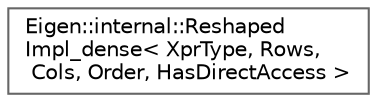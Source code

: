 digraph "Graphical Class Hierarchy"
{
 // LATEX_PDF_SIZE
  bgcolor="transparent";
  edge [fontname=Helvetica,fontsize=10,labelfontname=Helvetica,labelfontsize=10];
  node [fontname=Helvetica,fontsize=10,shape=box,height=0.2,width=0.4];
  rankdir="LR";
  Node0 [id="Node000000",label="Eigen::internal::Reshaped\lImpl_dense\< XprType, Rows,\l Cols, Order, HasDirectAccess \>",height=0.2,width=0.4,color="grey40", fillcolor="white", style="filled",URL="$classEigen_1_1internal_1_1ReshapedImpl__dense.html",tooltip=" "];
}

